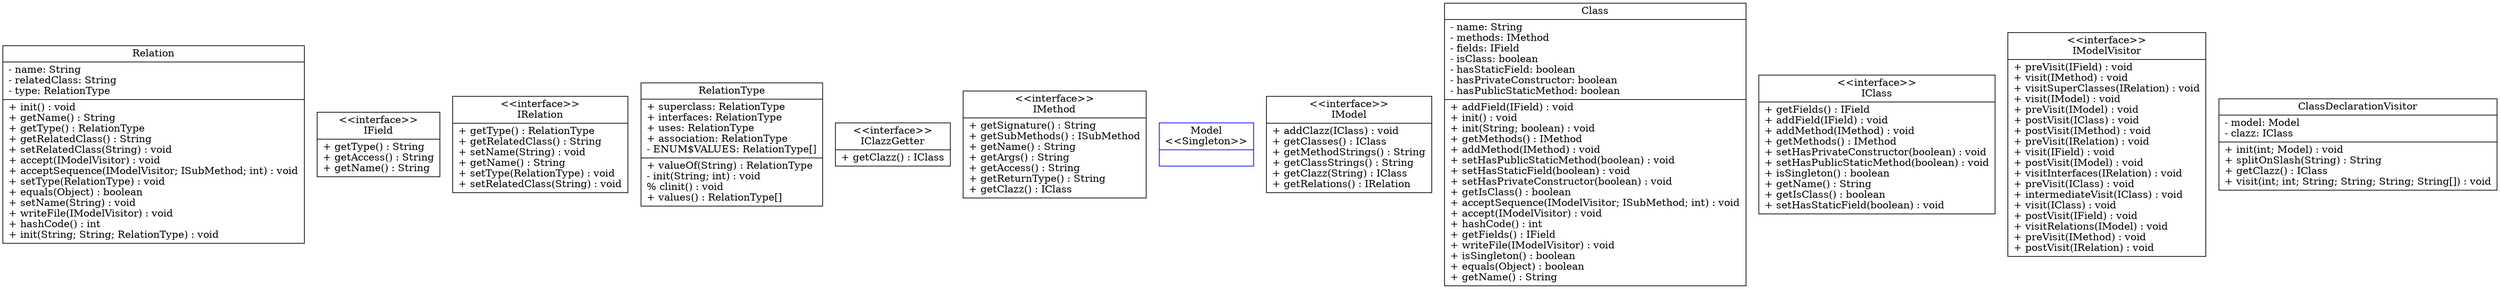 digraph model{
rankdir = BT;
Relation [
shape="record",
label = "{Relation| - name: String\l- relatedClass: String\l- type: RelationType\l|+ init() : void\l+ getName() : String\l+ getType() : RelationType\l+ getRelatedClass() : String\l+ setRelatedClass(String) : void\l+ accept(IModelVisitor) : void\l+ acceptSequence(IModelVisitor; ISubMethod; int) : void\l+ setType(RelationType) : void\l+ equals(Object) : boolean\l+ setName(String) : void\l+ writeFile(IModelVisitor) : void\l+ hashCode() : int\l+ init(String; String; RelationType) : void\l}"
];

IField [
shape="record",
label = "{\<\<interface\>\>\nIField| + getType() : String\l+ getAccess() : String\l+ getName() : String\l}"
];

IRelation [
shape="record",
label = "{\<\<interface\>\>\nIRelation| + getType() : RelationType\l+ getRelatedClass() : String\l+ setName(String) : void\l+ getName() : String\l+ setType(RelationType) : void\l+ setRelatedClass(String) : void\l}"
];

RelationType [
shape="record",
label = "{RelationType| + superclass: RelationType\l+ interfaces: RelationType\l+ uses: RelationType\l+ association: RelationType\l- ENUM$VALUES: RelationType[]\l|+ valueOf(String) : RelationType\l- init(String; int) : void\l% clinit() : void\l+ values() : RelationType[]\l}"
];

IClazzGetter [
shape="record",
label = "{\<\<interface\>\>\nIClazzGetter| + getClazz() : IClass\l}"
];

IMethod [
shape="record",
label = "{\<\<interface\>\>\nIMethod| + getSignature() : String\l+ getSubMethods() : ISubMethod\l+ getName() : String\l+ getArgs() : String\l+ getAccess() : String\l+ getReturnType() : String\l+ getClazz() : IClass\l}"
];

Model [
shape="record",color=blue
label = "{Model\n\<\<Singleton\>\>|- uniqueInstance: Model\l- callDepth: int\l- classes: IClass\l- relations: IRelation\l- classStrings: String\l- methodStrings: String\l- classesToAdd: String\l- classNames: String\l- uniqueInstance: Model\l- callDepth: int\l- classes: IClass\l- relations: IRelation\l- classStrings: String\l- methodStrings: String\l- classesToAdd: String\l- classNames: String\l|+ getRelations() : IRelation\l+ writeFile(IModelVisitor) : void\l+ getClazz(String) : IClass\l+ getMethodStrings() : String\l+ getClasses() : IClass\l+ clearSD() : void\l+ getClassStrings() : String\l+ getCallDepth() : int\l+ findNewClasses(ISubMethod; int) : String[]\l+ findNewClasses(ISubMethod; int) : String[]\l+ getClasses() : IClass\l+ getClassNames() : void\l+ toString() : String\l+ getClazz(String) : IClass\l+ getInstance() : Model\l+ getRelations() : IRelation\l- init() : void\l+ acceptSequence(IModelVisitor; ISubMethod; int) : void\l+ addClazz(IClass) : void\l+ clearSD() : void\l+ init(IClass; ) : IClass\l+ toString() : String\l+ getClassNames() : void\l+ getInstance() : Model\l+ addRelation(IRelation) : void\l+ init(IClass; ) : IClass\l+ accept(IModelVisitor) : void\l+ addClazz(IClass) : void\l+ setRelations(IRelation; ) : IRelation\l+ addRelation(IRelation) : void\l- init() : void\l+ acceptSequence(IModelVisitor; ISubMethod; int) : void\l+ getClassStrings() : String\l+ setCallDepth(int) : void\l+ writeFile(IModelVisitor) : void\l+ getCallDepth() : int\l+ setRelations(IRelation; ) : IRelation\l+ setCallDepth(int) : void\l+ getMethodStrings() : String\l+ accept(IModelVisitor) : void\l}"
];

Model [
shape="record",color=blue
label = "{Model\n\<\<Singleton\>\>|}"
];

IModel [
shape="record",
label = "{\<\<interface\>\>\nIModel| + addClazz(IClass) : void\l+ getClasses() : IClass\l+ getMethodStrings() : String\l+ getClassStrings() : String\l+ getClazz(String) : IClass\l+ getRelations() : IRelation\l}"
];

Class [
shape="record",
label = "{Class| - name: String\l- methods: IMethod\l- fields: IField\l- isClass: boolean\l- hasStaticField: boolean\l- hasPrivateConstructor: boolean\l- hasPublicStaticMethod: boolean\l|+ addField(IField) : void\l+ init() : void\l+ init(String; boolean) : void\l+ getMethods() : IMethod\l+ addMethod(IMethod) : void\l+ setHasPublicStaticMethod(boolean) : void\l+ setHasStaticField(boolean) : void\l+ setHasPrivateConstructor(boolean) : void\l+ getIsClass() : boolean\l+ acceptSequence(IModelVisitor; ISubMethod; int) : void\l+ accept(IModelVisitor) : void\l+ hashCode() : int\l+ getFields() : IField\l+ writeFile(IModelVisitor) : void\l+ isSingleton() : boolean\l+ equals(Object) : boolean\l+ getName() : String\l}"
];

IClass [
shape="record",
label = "{\<\<interface\>\>\nIClass| + getFields() : IField\l+ addField(IField) : void\l+ addMethod(IMethod) : void\l+ getMethods() : IMethod\l+ setHasPrivateConstructor(boolean) : void\l+ setHasPublicStaticMethod(boolean) : void\l+ isSingleton() : boolean\l+ getName() : String\l+ getIsClass() : boolean\l+ setHasStaticField(boolean) : void\l}"
];

IModelVisitor [
shape="record",
label = "{\<\<interface\>\>\nIModelVisitor| + preVisit(IField) : void\l+ visit(IMethod) : void\l+ visitSuperClasses(IRelation) : void\l+ visit(IModel) : void\l+ preVisit(IModel) : void\l+ postVisit(IClass) : void\l+ postVisit(IMethod) : void\l+ preVisit(IRelation) : void\l+ visit(IField) : void\l+ postVisit(IModel) : void\l+ visitInterfaces(IRelation) : void\l+ preVisit(IClass) : void\l+ intermediateVisit(IClass) : void\l+ visit(IClass) : void\l+ postVisit(IField) : void\l+ visitRelations(IModel) : void\l+ preVisit(IMethod) : void\l+ postVisit(IRelation) : void\l}"
];

ClassDeclarationVisitor [
shape="record",
label = "{ClassDeclarationVisitor| - model: Model\l- clazz: IClass\l|+ init(int; Model) : void\l+ splitOnSlash(String) : String\l+ getClazz() : IClass\l+ visit(int; int; String; String; String; String[]) : void\l}"
];

//writing relations between classes now
}